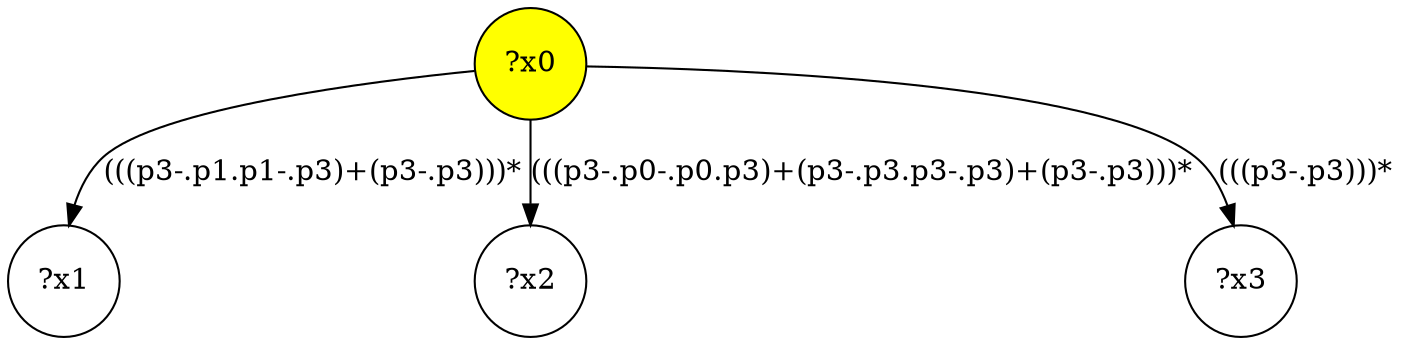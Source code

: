digraph g {
	x0 [fillcolor="yellow", style="filled," shape=circle, label="?x0"];
	x1 [shape=circle, label="?x1"];
x0 -> x1[label="(((p3-.p1.p1-.p3)+(p3-.p3)))*"]	x2 [shape=circle, label="?x2"];
x0 -> x2[label="(((p3-.p0-.p0.p3)+(p3-.p3.p3-.p3)+(p3-.p3)))*"]	x3 [shape=circle, label="?x3"];
x0 -> x3[label="(((p3-.p3)))*"]}

